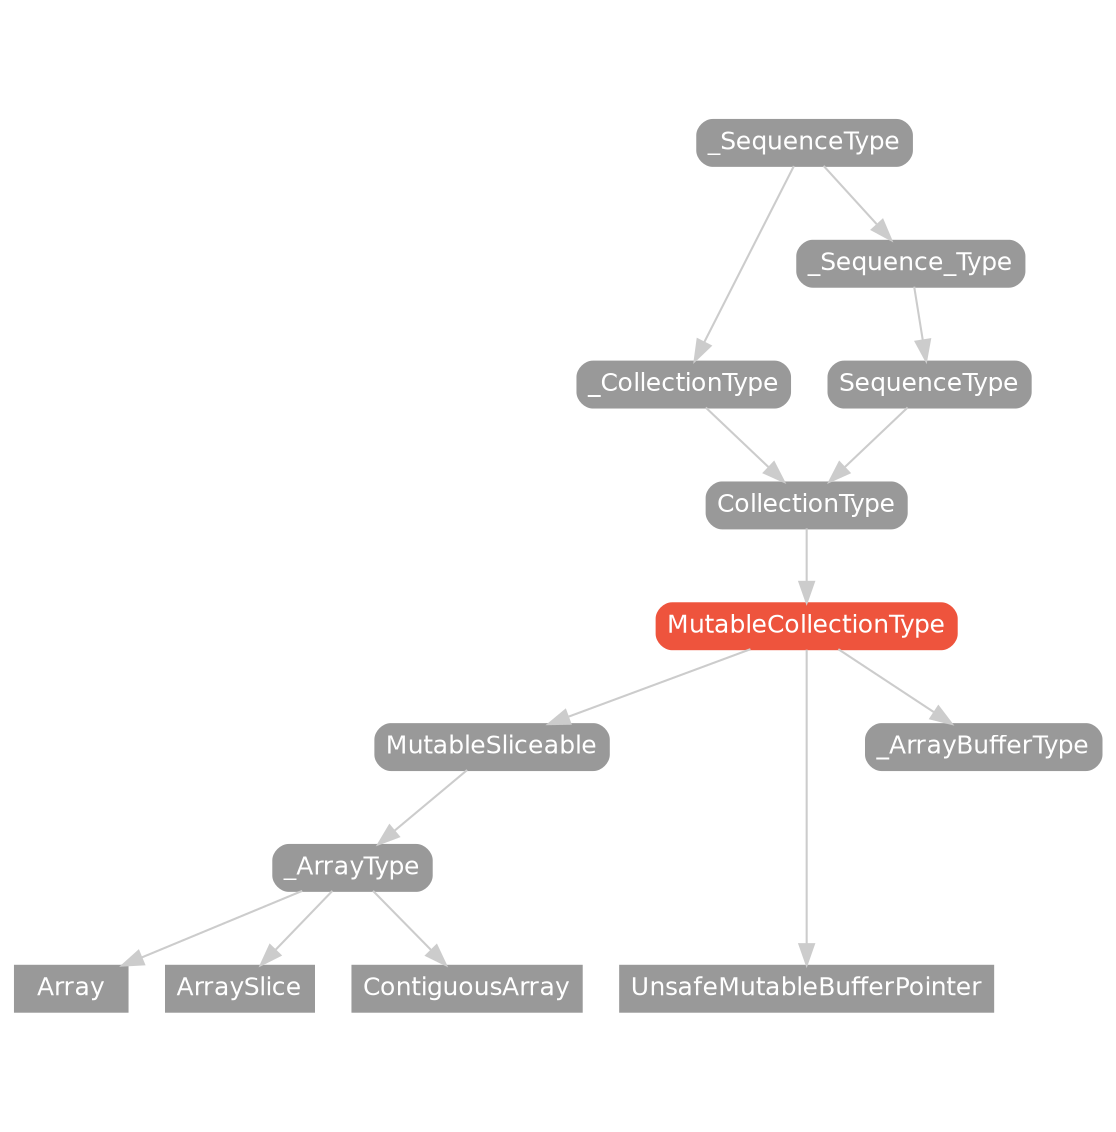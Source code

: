 strict digraph "MutableCollectionType - Type Hierarchy - SwiftDoc.org" {
    pad="0.1,0.8"
    node [shape=box, style="filled,rounded", color="#999999", fillcolor="#999999", fontcolor=white, fontname=Helvetica, fontnames="Helvetica,sansserif", fontsize=12, margin="0.07,0.05", height="0.3"]
    edge [color="#cccccc"]
    "Array" [URL="/type/Array/", style=filled]
    "ArraySlice" [URL="/type/ArraySlice/", style=filled]
    "CollectionType" [URL="/protocol/CollectionType/"]
    "ContiguousArray" [URL="/type/ContiguousArray/", style=filled]
    "MutableCollectionType" [URL="/protocol/MutableCollectionType/", style="filled,rounded", fillcolor="#ee543d", color="#ee543d"]
    "MutableSliceable" [URL="/protocol/MutableSliceable/"]
    "SequenceType" [URL="/protocol/SequenceType/"]
    "UnsafeMutableBufferPointer" [URL="/type/UnsafeMutableBufferPointer/", style=filled]
    "_ArrayBufferType" [URL="/protocol/_ArrayBufferType/"]
    "_ArrayType" [URL="/protocol/_ArrayType/"]
    "_CollectionType" [URL="/protocol/_CollectionType/"]
    "_SequenceType" [URL="/protocol/_SequenceType/"]
    "_Sequence_Type" [URL="/protocol/_Sequence_Type/"]    "MutableCollectionType" -> "MutableSliceable"
    "MutableCollectionType" -> "UnsafeMutableBufferPointer"
    "MutableCollectionType" -> "_ArrayBufferType"
    "MutableSliceable" -> "_ArrayType"
    "_ArrayType" -> "Array"
    "_ArrayType" -> "ArraySlice"
    "_ArrayType" -> "ContiguousArray"
    "CollectionType" -> "MutableCollectionType"
    "_CollectionType" -> "CollectionType"
    "SequenceType" -> "CollectionType"
    "_SequenceType" -> "_CollectionType"
    "_Sequence_Type" -> "SequenceType"
    "_SequenceType" -> "_Sequence_Type"
    subgraph Types {
        rank = max; "UnsafeMutableBufferPointer"; "Array"; "ArraySlice"; "ContiguousArray";
    }
}